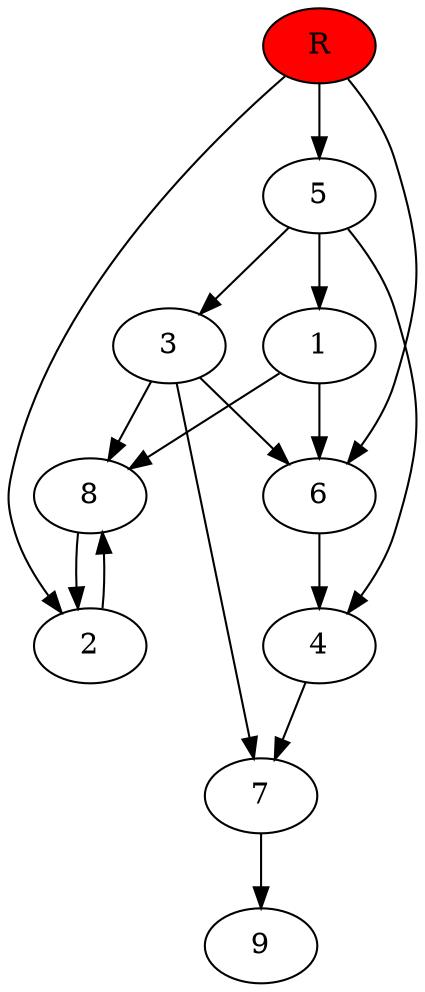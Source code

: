 digraph prb1827 {
	1
	2
	3
	4
	5
	6
	7
	8
	R [fillcolor="#ff0000" style=filled]
	1 -> 6
	1 -> 8
	2 -> 8
	3 -> 6
	3 -> 7
	3 -> 8
	4 -> 7
	5 -> 1
	5 -> 3
	5 -> 4
	6 -> 4
	7 -> 9
	8 -> 2
	R -> 2
	R -> 5
	R -> 6
}
